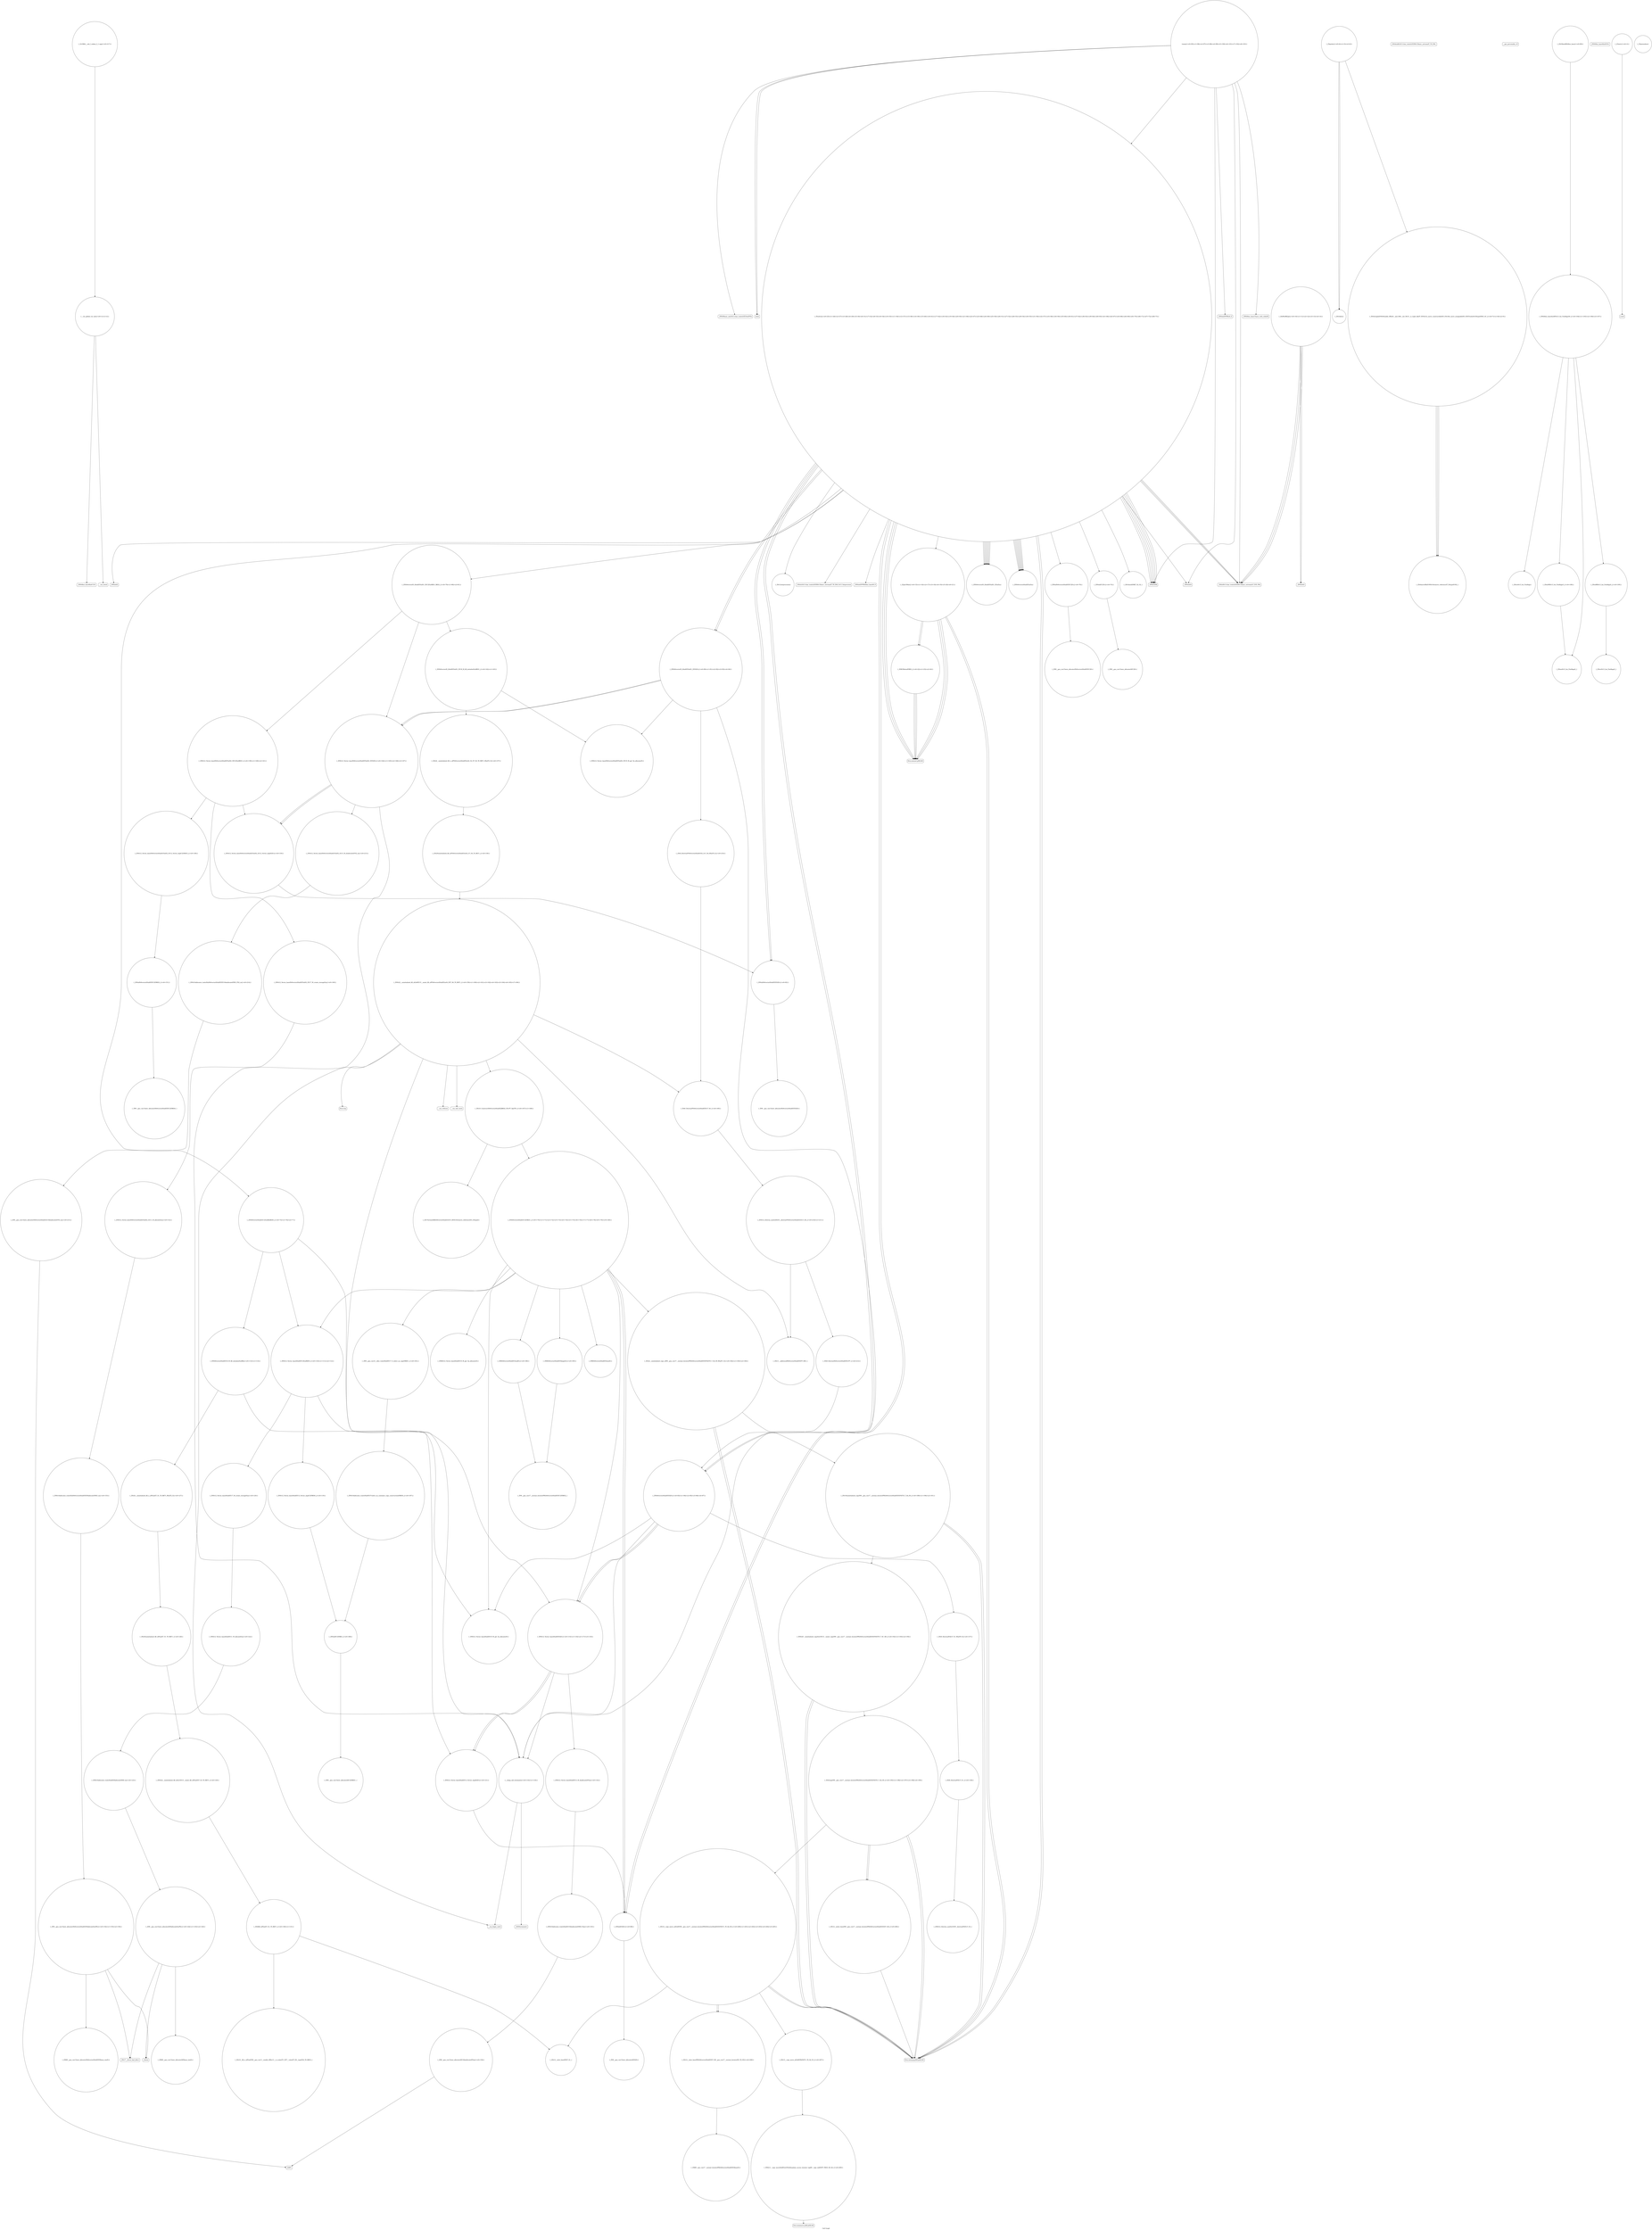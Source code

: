 digraph "Call Graph" {
	label="Call Graph";

	Node0x55937d3ed510 [shape=record,shape=circle,label="{__cxx_global_var_init|{<s0>1|<s1>2}}"];
	Node0x55937d3ed510:s0 -> Node0x55937d3ed590[color=black];
	Node0x55937d3ed510:s1 -> Node0x55937d6acad0[color=black];
	Node0x55937d6b0670 [shape=record,shape=circle,label="{_ZNSaISt6vectorIiSaIiEEEC2ERKS2_|{<s0>151}}"];
	Node0x55937d6b0670:s0 -> Node0x55937d6b06f0[color=black];
	Node0x55937d6accd0 [shape=record,shape=circle,label="{_ZSt3absx}"];
	Node0x55937d6ae1d0 [shape=record,shape=circle,label="{_ZNSt12_Vector_baseISt6vectorIiSaIiEESaIS2_EE19_M_get_Tp_allocatorEv}"];
	Node0x55937d6ad050 [shape=record,shape=Mrecord,label="{llvm.memset.p0i8.i64}"];
	Node0x55937d6ae550 [shape=record,shape=Mrecord,label="{__cxa_end_catch}"];
	Node0x55937d6ad3d0 [shape=record,shape=circle,label="{_ZNSt6vectorIiSaIiEEC2EmRKiRKS0_|{<s0>75|<s1>76|<s2>77}}"];
	Node0x55937d6ad3d0:s0 -> Node0x55937d6af370[color=black];
	Node0x55937d6ad3d0:s1 -> Node0x55937d6af3f0[color=black];
	Node0x55937d6ad3d0:s2 -> Node0x55937d6af470[color=black];
	Node0x55937d6ae8d0 [shape=record,shape=circle,label="{_ZSt22__uninitialized_copy_aIN9__gnu_cxx17__normal_iteratorIPKiSt6vectorIiSaIiEEEEPiiET0_T_SA_S9_RSaIT1_E|{<s0>182|<s1>183|<s2>184}}"];
	Node0x55937d6ae8d0:s0 -> Node0x55937d6ad150[color=black];
	Node0x55937d6ae8d0:s1 -> Node0x55937d6ad150[color=black];
	Node0x55937d6ae8d0:s2 -> Node0x55937d6aeb50[color=black];
	Node0x55937d6ad750 [shape=record,shape=circle,label="{_ZNSt6vectorIS_IiSaIiEESaIS1_EEixEm}"];
	Node0x55937d6aec50 [shape=record,shape=circle,label="{_ZSt4copyIN9__gnu_cxx17__normal_iteratorIPKiSt6vectorIiSaIiEEEEPiET0_T_SA_S9_|{<s0>195|<s1>196|<s2>197|<s3>198|<s4>199}}"];
	Node0x55937d6aec50:s0 -> Node0x55937d6ad150[color=black];
	Node0x55937d6aec50:s1 -> Node0x55937d6aed50[color=black];
	Node0x55937d6aec50:s2 -> Node0x55937d6ad150[color=black];
	Node0x55937d6aec50:s3 -> Node0x55937d6aed50[color=black];
	Node0x55937d6aec50:s4 -> Node0x55937d6aecd0[color=black];
	Node0x55937d6adad0 [shape=record,shape=Mrecord,label="{_ZNSolsEd}"];
	Node0x55937d6aefd0 [shape=record,shape=circle,label="{_ZNK9__gnu_cxx17__normal_iteratorIPKiSt6vectorIiSaIiEEE4baseEv}"];
	Node0x55937d6ade50 [shape=record,shape=Mrecord,label="{_ZSt4endlIcSt11char_traitsIcEERSt13basic_ostreamIT_T0_ES6_}"];
	Node0x55937d6b2b90 [shape=record,shape=circle,label="{_ZSt8_DestroyIPSt6vectorIiSaIiEES2_EvT_S4_RSaIT0_E|{<s0>216}}"];
	Node0x55937d6b2b90:s0 -> Node0x55937d6ae450[color=black];
	Node0x55937d6af1f0 [shape=record,shape=circle,label="{_ZN9__gnu_cxx13new_allocatorIiEC2Ev}"];
	Node0x55937d6af570 [shape=record,shape=circle,label="{_ZNSt12_Vector_baseIiSaIiEE17_M_create_storageEm|{<s0>120}}"];
	Node0x55937d6af570:s0 -> Node0x55937d6af6f0[color=black];
	Node0x55937d6af8f0 [shape=record,shape=Mrecord,label="{_ZSt17__throw_bad_allocv}"];
	Node0x55937d6afc70 [shape=record,shape=circle,label="{_ZSt10__fill_n_aIPimiEN9__gnu_cxx11__enable_ifIXsr11__is_scalarIT1_EE7__valueET_E6__typeES4_T0_RKS3_}"];
	Node0x55937d6afff0 [shape=record,shape=circle,label="{_ZN9__gnu_cxx13new_allocatorIiE10deallocateEPim|{<s0>136}}"];
	Node0x55937d6afff0:s0 -> Node0x55937d6b0070[color=black];
	Node0x55937d6b0370 [shape=record,shape=circle,label="{_ZNSt12_Vector_baseISt6vectorIiSaIiEESaIS2_EEC2EmRKS3_|{<s0>139|<s1>140|<s2>141}}"];
	Node0x55937d6b0370:s0 -> Node0x55937d6b04f0[color=black];
	Node0x55937d6b0370:s1 -> Node0x55937d6b0570[color=black];
	Node0x55937d6b0370:s2 -> Node0x55937d6b05f0[color=black];
	Node0x55937d3ed590 [shape=record,shape=Mrecord,label="{_ZNSt8ios_base4InitC1Ev}"];
	Node0x55937d6b06f0 [shape=record,shape=circle,label="{_ZN9__gnu_cxx13new_allocatorISt6vectorIiSaIiEEEC2ERKS4_}"];
	Node0x55937d6acd50 [shape=record,shape=circle,label="{_ZSt4swapIxENSt9enable_ifIXsr6__and_ISt6__not_ISt15__is_tuple_likeIT_EESt21is_move_constructibleIS3_ESt18is_move_assignableIS3_EEE5valueEvE4typeERS3_SC_|{<s0>7|<s1>8|<s2>9}}"];
	Node0x55937d6acd50:s0 -> Node0x55937d6af2f0[color=black];
	Node0x55937d6acd50:s1 -> Node0x55937d6af2f0[color=black];
	Node0x55937d6acd50:s2 -> Node0x55937d6af2f0[color=black];
	Node0x55937d6ae250 [shape=record,shape=circle,label="{_ZSt20uninitialized_fill_nIPSt6vectorIiSaIiEEmS2_ET_S4_T0_RKT1_|{<s0>158}}"];
	Node0x55937d6ae250:s0 -> Node0x55937d6ae2d0[color=black];
	Node0x55937d6ad0d0 [shape=record,shape=circle,label="{_ZNK3MatmlERKS_|{<s0>22|<s1>23|<s2>24}}"];
	Node0x55937d6ad0d0:s0 -> Node0x55937d6ad050[color=black];
	Node0x55937d6ad0d0:s1 -> Node0x55937d6ad050[color=black];
	Node0x55937d6ad0d0:s2 -> Node0x55937d6ad050[color=black];
	Node0x55937d6ae5d0 [shape=record,shape=Mrecord,label="{llvm.trap}"];
	Node0x55937d6ad450 [shape=record,shape=Mrecord,label="{__gxx_personality_v0}"];
	Node0x55937d6ae950 [shape=record,shape=circle,label="{_ZNKSt6vectorIiSaIiEE5beginEv|{<s0>185}}"];
	Node0x55937d6ae950:s0 -> Node0x55937d6af050[color=black];
	Node0x55937d6ad7d0 [shape=record,shape=circle,label="{_ZNSt6vectorIiSaIiEEixEm}"];
	Node0x55937d6aecd0 [shape=record,shape=circle,label="{_ZSt14__copy_move_a2ILb0EN9__gnu_cxx17__normal_iteratorIPKiSt6vectorIiSaIiEEEEPiET1_T0_SA_S9_|{<s0>200|<s1>201|<s2>202|<s3>203|<s4>204|<s5>205}}"];
	Node0x55937d6aecd0:s0 -> Node0x55937d6ad150[color=black];
	Node0x55937d6aecd0:s1 -> Node0x55937d6aee50[color=black];
	Node0x55937d6aecd0:s2 -> Node0x55937d6ad150[color=black];
	Node0x55937d6aecd0:s3 -> Node0x55937d6aee50[color=black];
	Node0x55937d6aecd0:s4 -> Node0x55937d6afcf0[color=black];
	Node0x55937d6aecd0:s5 -> Node0x55937d6aedd0[color=black];
	Node0x55937d6adb50 [shape=record,shape=circle,label="{_ZNSt6vectorIS_IiSaIiEESaIS1_EED2Ev|{<s0>90|<s1>91|<s2>92|<s3>93|<s4>94}}"];
	Node0x55937d6adb50:s0 -> Node0x55937d6ae1d0[color=black];
	Node0x55937d6adb50:s1 -> Node0x55937d6b2b90[color=black];
	Node0x55937d6adb50:s2 -> Node0x55937d6b0470[color=black];
	Node0x55937d6adb50:s3 -> Node0x55937d6b0470[color=black];
	Node0x55937d6adb50:s4 -> Node0x55937d6afdf0[color=black];
	Node0x55937d6af050 [shape=record,shape=circle,label="{_ZN9__gnu_cxx17__normal_iteratorIPKiSt6vectorIiSaIiEEEC2ERKS2_}"];
	Node0x55937d6aded0 [shape=record,shape=circle,label="{_ZNSt8ios_base4setfESt13_Ios_FmtflagsS0_|{<s0>104|<s1>105|<s2>106|<s3>107}}"];
	Node0x55937d6aded0:s0 -> Node0x55937d6adfd0[color=black];
	Node0x55937d6aded0:s1 -> Node0x55937d6adf50[color=black];
	Node0x55937d6aded0:s2 -> Node0x55937d6ae0d0[color=black];
	Node0x55937d6aded0:s3 -> Node0x55937d6ae050[color=black];
	Node0x55937d6b2c10 [shape=record,shape=circle,label="{_GLOBAL__sub_I_sokian_2_1.cpp|{<s0>217}}"];
	Node0x55937d6b2c10:s0 -> Node0x55937d3ed510[color=black];
	Node0x55937d6af270 [shape=record,shape=circle,label="{_ZN9__gnu_cxx13new_allocatorIiED2Ev}"];
	Node0x55937d6af5f0 [shape=record,shape=circle,label="{_ZNSt12_Vector_baseIiSaIiEE12_Vector_implD2Ev|{<s0>121}}"];
	Node0x55937d6af5f0:s0 -> Node0x55937d6ad6d0[color=black];
	Node0x55937d6af970 [shape=record,shape=Mrecord,label="{_Znwm}"];
	Node0x55937d6afcf0 [shape=record,shape=circle,label="{_ZSt12__niter_baseIPiET_S1_}"];
	Node0x55937d6b0070 [shape=record,shape=Mrecord,label="{_ZdlPv}"];
	Node0x55937d6b03f0 [shape=record,shape=circle,label="{_ZNSt6vectorIS_IiSaIiEESaIS1_EE18_M_fill_initializeEmRKS1_|{<s0>142|<s1>143}}"];
	Node0x55937d6b03f0:s0 -> Node0x55937d6ae1d0[color=black];
	Node0x55937d6b03f0:s1 -> Node0x55937d6ae150[color=black];
	Node0x55937d6aca50 [shape=record,shape=Mrecord,label="{_ZNSt8ios_base4InitD1Ev}"];
	Node0x55937d6b0770 [shape=record,shape=circle,label="{_ZNSt12_Vector_baseISt6vectorIiSaIiEESaIS2_EE11_M_allocateEm|{<s0>152}}"];
	Node0x55937d6b0770:s0 -> Node0x55937d6b07f0[color=black];
	Node0x55937d6acdd0 [shape=record,shape=circle,label="{_ZlsRSoRK2pt|{<s0>10|<s1>11|<s2>12|<s3>13|<s4>14}}"];
	Node0x55937d6acdd0:s0 -> Node0x55937d6ace50[color=black];
	Node0x55937d6acdd0:s1 -> Node0x55937d6aced0[color=black];
	Node0x55937d6acdd0:s2 -> Node0x55937d6ace50[color=black];
	Node0x55937d6acdd0:s3 -> Node0x55937d6aced0[color=black];
	Node0x55937d6acdd0:s4 -> Node0x55937d6ace50[color=black];
	Node0x55937d6ae2d0 [shape=record,shape=circle,label="{_ZNSt22__uninitialized_fill_nILb0EE15__uninit_fill_nIPSt6vectorIiSaIiEEmS4_EET_S6_T0_RKT1_|{<s0>159|<s1>160|<s2>161|<s3>162|<s4>163|<s5>164|<s6>165|<s7>166}}"];
	Node0x55937d6ae2d0:s0 -> Node0x55937d6ae3d0[color=black];
	Node0x55937d6ae2d0:s1 -> Node0x55937d6ae350[color=black];
	Node0x55937d6ae2d0:s2 -> Node0x55937d6afe70[color=black];
	Node0x55937d6ae2d0:s3 -> Node0x55937d6ae450[color=black];
	Node0x55937d6ae2d0:s4 -> Node0x55937d6ae4d0[color=black];
	Node0x55937d6ae2d0:s5 -> Node0x55937d6ae550[color=black];
	Node0x55937d6ae2d0:s6 -> Node0x55937d6ae5d0[color=black];
	Node0x55937d6ae2d0:s7 -> Node0x55937d6afdf0[color=black];
	Node0x55937d6ad150 [shape=record,shape=Mrecord,label="{llvm.memcpy.p0i8.p0i8.i64}"];
	Node0x55937d6ae650 [shape=record,shape=circle,label="{_ZSt7forwardIRKSt6vectorIiSaIiEEEOT_RNSt16remove_referenceIS5_E4typeE}"];
	Node0x55937d6ad4d0 [shape=record,shape=circle,label="{_ZNSaISt6vectorIiSaIiEEEC2Ev|{<s0>78}}"];
	Node0x55937d6ad4d0:s0 -> Node0x55937d6b0270[color=black];
	Node0x55937d6ae9d0 [shape=record,shape=circle,label="{_ZNKSt6vectorIiSaIiEE3endEv|{<s0>186}}"];
	Node0x55937d6ae9d0:s0 -> Node0x55937d6af050[color=black];
	Node0x55937d6ad850 [shape=record,shape=circle,label="{_ZSt3minIiERKT_S2_S2_}"];
	Node0x55937d6aed50 [shape=record,shape=circle,label="{_ZSt12__miter_baseIN9__gnu_cxx17__normal_iteratorIPKiSt6vectorIiSaIiEEEEET_S8_|{<s0>206}}"];
	Node0x55937d6aed50:s0 -> Node0x55937d6ad150[color=black];
	Node0x55937d6adbd0 [shape=record,shape=circle,label="{main|{<s0>95|<s1>96|<s2>97|<s3>98|<s4>99|<s5>100|<s6>101|<s7>102|<s8>103}}"];
	Node0x55937d6adbd0:s0 -> Node0x55937d6adc50[color=black];
	Node0x55937d6adbd0:s1 -> Node0x55937d6adcd0[color=black];
	Node0x55937d6adbd0:s2 -> Node0x55937d6add50[color=black];
	Node0x55937d6adbd0:s3 -> Node0x55937d6ad2d0[color=black];
	Node0x55937d6adbd0:s4 -> Node0x55937d6ad1d0[color=black];
	Node0x55937d6adbd0:s5 -> Node0x55937d6ace50[color=black];
	Node0x55937d6adbd0:s6 -> Node0x55937d6add50[color=black];
	Node0x55937d6adbd0:s7 -> Node0x55937d6adad0[color=black];
	Node0x55937d6adbd0:s8 -> Node0x55937d6addd0[color=black];
	Node0x55937d6af0d0 [shape=record,shape=circle,label="{_ZNSt12_Destroy_auxILb0EE9__destroyIPSt6vectorIiSaIiEEEEvT_S6_|{<s0>210|<s1>211}}"];
	Node0x55937d6af0d0:s0 -> Node0x55937d6ae3d0[color=black];
	Node0x55937d6af0d0:s1 -> Node0x55937d6b2990[color=black];
	Node0x55937d6adf50 [shape=record,shape=circle,label="{_ZStaNRSt13_Ios_FmtflagsS_|{<s0>108}}"];
	Node0x55937d6adf50:s0 -> Node0x55937d6ae0d0[color=black];
	Node0x55937d6af2f0 [shape=record,shape=circle,label="{_ZSt4moveIRxEONSt16remove_referenceIT_E4typeEOS2_}"];
	Node0x55937d6af670 [shape=record,shape=circle,label="{_ZN9__gnu_cxx13new_allocatorIiEC2ERKS1_}"];
	Node0x55937d6af9f0 [shape=record,shape=circle,label="{_ZSt24__uninitialized_fill_n_aIPimiiET_S1_T0_RKT1_RSaIT2_E|{<s0>127}}"];
	Node0x55937d6af9f0:s0 -> Node0x55937d6afaf0[color=black];
	Node0x55937d6afd70 [shape=record,shape=circle,label="{_ZNSt12_Vector_baseIiSaIiEE13_M_deallocateEPim|{<s0>132}}"];
	Node0x55937d6afd70:s0 -> Node0x55937d6aff70[color=black];
	Node0x55937d6b00f0 [shape=record,shape=circle,label="{_ZSt8_DestroyIPiiEvT_S1_RSaIT0_E|{<s0>137}}"];
	Node0x55937d6b00f0:s0 -> Node0x55937d6b0170[color=black];
	Node0x55937d6b0470 [shape=record,shape=circle,label="{_ZNSt12_Vector_baseISt6vectorIiSaIiEESaIS2_EED2Ev|{<s0>144|<s1>145|<s2>146|<s3>147}}"];
	Node0x55937d6b0470:s0 -> Node0x55937d6b2a10[color=black];
	Node0x55937d6b0470:s1 -> Node0x55937d6b05f0[color=black];
	Node0x55937d6b0470:s2 -> Node0x55937d6b05f0[color=black];
	Node0x55937d6b0470:s3 -> Node0x55937d6afdf0[color=black];
	Node0x55937d6acad0 [shape=record,shape=Mrecord,label="{__cxa_atexit}"];
	Node0x55937d6b07f0 [shape=record,shape=circle,label="{_ZNSt16allocator_traitsISaISt6vectorIiSaIiEEEE8allocateERS3_m|{<s0>153}}"];
	Node0x55937d6b07f0:s0 -> Node0x55937d6b0870[color=black];
	Node0x55937d6ace50 [shape=record,shape=Mrecord,label="{_ZStlsISt11char_traitsIcEERSt13basic_ostreamIcT_ES5_PKc}"];
	Node0x55937d6ae350 [shape=record,shape=circle,label="{_ZSt10_ConstructISt6vectorIiSaIiEEJRKS2_EEvPT_DpOT0_|{<s0>167|<s1>168}}"];
	Node0x55937d6ae350:s0 -> Node0x55937d6ae650[color=black];
	Node0x55937d6ae350:s1 -> Node0x55937d6ae6d0[color=black];
	Node0x55937d6ad1d0 [shape=record,shape=circle,label="{_Z5solvei|{<s0>25|<s1>26|<s2>27|<s3>28|<s4>29|<s5>30|<s6>31|<s7>32|<s8>33|<s9>34|<s10>35|<s11>36|<s12>37|<s13>38|<s14>39|<s15>40|<s16>41|<s17>42|<s18>43|<s19>44|<s20>45|<s21>46|<s22>47|<s23>48|<s24>49|<s25>50|<s26>51|<s27>52|<s28>53|<s29>54|<s30>55|<s31>56|<s32>57|<s33>58|<s34>59|<s35>60|<s36>61|<s37>62|<s38>63|<s39>64|<s40>65|<s41>66|<s42>67|<s43>68|<s44>69|<s45>70|<s46>71|<s47>72|<s48>73}}"];
	Node0x55937d6ad1d0:s0 -> Node0x55937d6ace50[color=black];
	Node0x55937d6ad1d0:s1 -> Node0x55937d6ad250[color=black];
	Node0x55937d6ad1d0:s2 -> Node0x55937d6ace50[color=black];
	Node0x55937d6ad1d0:s3 -> Node0x55937d6ad2d0[color=black];
	Node0x55937d6ad1d0:s4 -> Node0x55937d6ad2d0[color=black];
	Node0x55937d6ad1d0:s5 -> Node0x55937d6ad2d0[color=black];
	Node0x55937d6ad1d0:s6 -> Node0x55937d6ad350[color=black];
	Node0x55937d6ad1d0:s7 -> Node0x55937d6ad3d0[color=black];
	Node0x55937d6ad1d0:s8 -> Node0x55937d6ad4d0[color=black];
	Node0x55937d6ad1d0:s9 -> Node0x55937d6ad550[color=black];
	Node0x55937d6ad1d0:s10 -> Node0x55937d6ad5d0[color=black];
	Node0x55937d6ad1d0:s11 -> Node0x55937d6ad650[color=black];
	Node0x55937d6ad1d0:s12 -> Node0x55937d6ad6d0[color=black];
	Node0x55937d6ad1d0:s13 -> Node0x55937d6ad750[color=black];
	Node0x55937d6ad1d0:s14 -> Node0x55937d6ad7d0[color=black];
	Node0x55937d6ad1d0:s15 -> Node0x55937d6ad5d0[color=black];
	Node0x55937d6ad1d0:s16 -> Node0x55937d6ad650[color=black];
	Node0x55937d6ad1d0:s17 -> Node0x55937d6ad6d0[color=black];
	Node0x55937d6ad1d0:s18 -> Node0x55937d6ad2d0[color=black];
	Node0x55937d6ad1d0:s19 -> Node0x55937d6ad2d0[color=black];
	Node0x55937d6ad1d0:s20 -> Node0x55937d6ad2d0[color=black];
	Node0x55937d6ad1d0:s21 -> Node0x55937d6ad750[color=black];
	Node0x55937d6ad1d0:s22 -> Node0x55937d6ad7d0[color=black];
	Node0x55937d6ad1d0:s23 -> Node0x55937d6ad750[color=black];
	Node0x55937d6ad1d0:s24 -> Node0x55937d6ad7d0[color=black];
	Node0x55937d6ad1d0:s25 -> Node0x55937d6adb50[color=black];
	Node0x55937d6ad1d0:s26 -> Node0x55937d6ad750[color=black];
	Node0x55937d6ad1d0:s27 -> Node0x55937d6ad7d0[color=black];
	Node0x55937d6ad1d0:s28 -> Node0x55937d6ad750[color=black];
	Node0x55937d6ad1d0:s29 -> Node0x55937d6ad7d0[color=black];
	Node0x55937d6ad1d0:s30 -> Node0x55937d6ad750[color=black];
	Node0x55937d6ad1d0:s31 -> Node0x55937d6ad7d0[color=black];
	Node0x55937d6ad1d0:s32 -> Node0x55937d6ad850[color=black];
	Node0x55937d6ad1d0:s33 -> Node0x55937d6ad750[color=black];
	Node0x55937d6ad1d0:s34 -> Node0x55937d6ad7d0[color=black];
	Node0x55937d6ad1d0:s35 -> Node0x55937d6ad050[color=black];
	Node0x55937d6ad1d0:s36 -> Node0x55937d6ad050[color=black];
	Node0x55937d6ad1d0:s37 -> Node0x55937d6ad050[color=black];
	Node0x55937d6ad1d0:s38 -> Node0x55937d6ad750[color=black];
	Node0x55937d6ad1d0:s39 -> Node0x55937d6ad7d0[color=black];
	Node0x55937d6ad1d0:s40 -> Node0x55937d6ad150[color=black];
	Node0x55937d6ad1d0:s41 -> Node0x55937d6acfd0[color=black];
	Node0x55937d6ad1d0:s42 -> Node0x55937d6ad150[color=black];
	Node0x55937d6ad1d0:s43 -> Node0x55937d6ad950[color=black];
	Node0x55937d6ad1d0:s44 -> Node0x55937d6ad8d0[color=black];
	Node0x55937d6ad1d0:s45 -> Node0x55937d6ad9d0[color=black];
	Node0x55937d6ad1d0:s46 -> Node0x55937d6adad0[color=black];
	Node0x55937d6ad1d0:s47 -> Node0x55937d6ace50[color=black];
	Node0x55937d6ad1d0:s48 -> Node0x55937d6adb50[color=black];
	Node0x55937d6ae6d0 [shape=record,shape=circle,label="{_ZNSt6vectorIiSaIiEEC2ERKS1_|{<s0>170|<s1>171|<s2>172|<s3>173|<s4>174|<s5>175|<s6>176|<s7>177|<s8>178|<s9>179|<s10>180}}"];
	Node0x55937d6ae6d0:s0 -> Node0x55937d6ae750[color=black];
	Node0x55937d6ae6d0:s1 -> Node0x55937d6ae850[color=black];
	Node0x55937d6ae6d0:s2 -> Node0x55937d6ae7d0[color=black];
	Node0x55937d6ae6d0:s3 -> Node0x55937d6af370[color=black];
	Node0x55937d6ae6d0:s4 -> Node0x55937d6ad6d0[color=black];
	Node0x55937d6ae6d0:s5 -> Node0x55937d6ae950[color=black];
	Node0x55937d6ae6d0:s6 -> Node0x55937d6ae9d0[color=black];
	Node0x55937d6ae6d0:s7 -> Node0x55937d6afa70[color=black];
	Node0x55937d6ae6d0:s8 -> Node0x55937d6ae8d0[color=black];
	Node0x55937d6ae6d0:s9 -> Node0x55937d6ad6d0[color=black];
	Node0x55937d6ae6d0:s10 -> Node0x55937d6af470[color=black];
	Node0x55937d6ad550 [shape=record,shape=circle,label="{_ZNSt6vectorIS_IiSaIiEESaIS1_EEC2EmRKS1_RKS2_|{<s0>79|<s1>80|<s2>81}}"];
	Node0x55937d6ad550:s0 -> Node0x55937d6b0370[color=black];
	Node0x55937d6ad550:s1 -> Node0x55937d6b03f0[color=black];
	Node0x55937d6ad550:s2 -> Node0x55937d6b0470[color=black];
	Node0x55937d6aea50 [shape=record,shape=circle,label="{_ZNSt16allocator_traitsISaIiEE37select_on_container_copy_constructionERKS0_|{<s0>187}}"];
	Node0x55937d6aea50:s0 -> Node0x55937d6aead0[color=black];
	Node0x55937d6ad8d0 [shape=record,shape=Mrecord,label="{_ZStlsIcSt11char_traitsIcEERSt13basic_ostreamIT_T0_ES6_St13_Setprecision}"];
	Node0x55937d6aedd0 [shape=record,shape=circle,label="{_ZSt13__copy_move_aILb0EPKiPiET1_T0_S4_S3_|{<s0>207}}"];
	Node0x55937d6aedd0:s0 -> Node0x55937d6aeed0[color=black];
	Node0x55937d6adc50 [shape=record,shape=Mrecord,label="{_ZNSt8ios_base15sync_with_stdioEb}"];
	Node0x55937d6b2990 [shape=record,shape=circle,label="{_ZSt8_DestroyISt6vectorIiSaIiEEEvPT_|{<s0>212}}"];
	Node0x55937d6b2990:s0 -> Node0x55937d6ad650[color=black];
	Node0x55937d6adfd0 [shape=record,shape=circle,label="{_ZStcoSt13_Ios_Fmtflags}"];
	Node0x55937d6af370 [shape=record,shape=circle,label="{_ZNSt12_Vector_baseIiSaIiEEC2EmRKS0_|{<s0>110|<s1>111|<s2>112}}"];
	Node0x55937d6af370:s0 -> Node0x55937d6af4f0[color=black];
	Node0x55937d6af370:s1 -> Node0x55937d6af570[color=black];
	Node0x55937d6af370:s2 -> Node0x55937d6af5f0[color=black];
	Node0x55937d6af6f0 [shape=record,shape=circle,label="{_ZNSt12_Vector_baseIiSaIiEE11_M_allocateEm|{<s0>122}}"];
	Node0x55937d6af6f0:s0 -> Node0x55937d6af770[color=black];
	Node0x55937d6afa70 [shape=record,shape=circle,label="{_ZNSt12_Vector_baseIiSaIiEE19_M_get_Tp_allocatorEv}"];
	Node0x55937d6afdf0 [shape=record,shape=circle,label="{__clang_call_terminate|{<s0>133|<s1>134}}"];
	Node0x55937d6afdf0:s0 -> Node0x55937d6afe70[color=black];
	Node0x55937d6afdf0:s1 -> Node0x55937d6afef0[color=black];
	Node0x55937d6b0170 [shape=record,shape=circle,label="{_ZSt8_DestroyIPiEvT_S1_|{<s0>138}}"];
	Node0x55937d6b0170:s0 -> Node0x55937d6b01f0[color=black];
	Node0x55937d6b04f0 [shape=record,shape=circle,label="{_ZNSt12_Vector_baseISt6vectorIiSaIiEESaIS2_EE12_Vector_implC2ERKS3_|{<s0>148}}"];
	Node0x55937d6b04f0:s0 -> Node0x55937d6b0670[color=black];
	Node0x55937d6acb50 [shape=record,shape=circle,label="{_Z3nxtv|{<s0>3}}"];
	Node0x55937d6acb50:s0 -> Node0x55937d6acbd0[color=black];
	Node0x55937d6b0870 [shape=record,shape=circle,label="{_ZN9__gnu_cxx13new_allocatorISt6vectorIiSaIiEEE8allocateEmPKv|{<s0>154|<s1>155|<s2>156}}"];
	Node0x55937d6b0870:s0 -> Node0x55937d6b08f0[color=black];
	Node0x55937d6b0870:s1 -> Node0x55937d6af8f0[color=black];
	Node0x55937d6b0870:s2 -> Node0x55937d6af970[color=black];
	Node0x55937d6aced0 [shape=record,shape=Mrecord,label="{_ZNSolsEe}"];
	Node0x55937d6ae3d0 [shape=record,shape=circle,label="{_ZSt11__addressofISt6vectorIiSaIiEEEPT_RS3_}"];
	Node0x55937d6ad250 [shape=record,shape=Mrecord,label="{_ZNSolsEi}"];
	Node0x55937d6ae750 [shape=record,shape=circle,label="{_ZNKSt6vectorIiSaIiEE4sizeEv}"];
	Node0x55937d6ad5d0 [shape=record,shape=circle,label="{_ZNSaISt6vectorIiSaIiEEED2Ev|{<s0>82}}"];
	Node0x55937d6ad5d0:s0 -> Node0x55937d6b02f0[color=black];
	Node0x55937d6aead0 [shape=record,shape=circle,label="{_ZNSaIiEC2ERKS_|{<s0>188}}"];
	Node0x55937d6aead0:s0 -> Node0x55937d6af670[color=black];
	Node0x55937d6ad950 [shape=record,shape=circle,label="{_ZSt12setprecisioni}"];
	Node0x55937d6aee50 [shape=record,shape=circle,label="{_ZSt12__niter_baseIPKiSt6vectorIiSaIiEEET_N9__gnu_cxx17__normal_iteratorIS5_T0_EE|{<s0>208}}"];
	Node0x55937d6aee50:s0 -> Node0x55937d6aefd0[color=black];
	Node0x55937d6adcd0 [shape=record,shape=Mrecord,label="{_ZNSt9basic_iosIcSt11char_traitsIcEE3tieEPSo}"];
	Node0x55937d6b2a10 [shape=record,shape=circle,label="{_ZNSt12_Vector_baseISt6vectorIiSaIiEESaIS2_EE13_M_deallocateEPS2_m|{<s0>213}}"];
	Node0x55937d6b2a10:s0 -> Node0x55937d6b2a90[color=black];
	Node0x55937d6ae050 [shape=record,shape=circle,label="{_ZStoRRSt13_Ios_FmtflagsS_|{<s0>109}}"];
	Node0x55937d6ae050:s0 -> Node0x55937d6af170[color=black];
	Node0x55937d6af3f0 [shape=record,shape=circle,label="{_ZNSt6vectorIiSaIiEE18_M_fill_initializeEmRKi|{<s0>113|<s1>114}}"];
	Node0x55937d6af3f0:s0 -> Node0x55937d6afa70[color=black];
	Node0x55937d6af3f0:s1 -> Node0x55937d6af9f0[color=black];
	Node0x55937d6af770 [shape=record,shape=circle,label="{_ZNSt16allocator_traitsISaIiEE8allocateERS0_m|{<s0>123}}"];
	Node0x55937d6af770:s0 -> Node0x55937d6af7f0[color=black];
	Node0x55937d6afaf0 [shape=record,shape=circle,label="{_ZSt20uninitialized_fill_nIPimiET_S1_T0_RKT1_|{<s0>128}}"];
	Node0x55937d6afaf0:s0 -> Node0x55937d6afb70[color=black];
	Node0x55937d6afe70 [shape=record,shape=Mrecord,label="{__cxa_begin_catch}"];
	Node0x55937d6b01f0 [shape=record,shape=circle,label="{_ZNSt12_Destroy_auxILb1EE9__destroyIPiEEvT_S3_}"];
	Node0x55937d6b0570 [shape=record,shape=circle,label="{_ZNSt12_Vector_baseISt6vectorIiSaIiEESaIS2_EE17_M_create_storageEm|{<s0>149}}"];
	Node0x55937d6b0570:s0 -> Node0x55937d6b0770[color=black];
	Node0x55937d6acbd0 [shape=record,shape=Mrecord,label="{scanf}"];
	Node0x55937d6b08f0 [shape=record,shape=circle,label="{_ZNK9__gnu_cxx13new_allocatorISt6vectorIiSaIiEEE8max_sizeEv}"];
	Node0x55937d6acf50 [shape=record,shape=circle,label="{_Z5pwmodxxx}"];
	Node0x55937d6ae450 [shape=record,shape=circle,label="{_ZSt8_DestroyIPSt6vectorIiSaIiEEEvT_S4_|{<s0>169}}"];
	Node0x55937d6ae450:s0 -> Node0x55937d6af0d0[color=black];
	Node0x55937d6ad2d0 [shape=record,shape=Mrecord,label="{_ZNSirsERi}"];
	Node0x55937d6ae7d0 [shape=record,shape=circle,label="{_ZN9__gnu_cxx14__alloc_traitsISaIiEE17_S_select_on_copyERKS1_|{<s0>181}}"];
	Node0x55937d6ae7d0:s0 -> Node0x55937d6aea50[color=black];
	Node0x55937d6ad650 [shape=record,shape=circle,label="{_ZNSt6vectorIiSaIiEED2Ev|{<s0>83|<s1>84|<s2>85|<s3>86|<s4>87}}"];
	Node0x55937d6ad650:s0 -> Node0x55937d6afa70[color=black];
	Node0x55937d6ad650:s1 -> Node0x55937d6b00f0[color=black];
	Node0x55937d6ad650:s2 -> Node0x55937d6af470[color=black];
	Node0x55937d6ad650:s3 -> Node0x55937d6af470[color=black];
	Node0x55937d6ad650:s4 -> Node0x55937d6afdf0[color=black];
	Node0x55937d6aeb50 [shape=record,shape=circle,label="{_ZSt18uninitialized_copyIN9__gnu_cxx17__normal_iteratorIPKiSt6vectorIiSaIiEEEEPiET0_T_SA_S9_|{<s0>189|<s1>190|<s2>191}}"];
	Node0x55937d6aeb50:s0 -> Node0x55937d6ad150[color=black];
	Node0x55937d6aeb50:s1 -> Node0x55937d6ad150[color=black];
	Node0x55937d6aeb50:s2 -> Node0x55937d6aebd0[color=black];
	Node0x55937d6ad9d0 [shape=record,shape=Mrecord,label="{_ZNSolsEPFRSt8ios_baseS0_E}"];
	Node0x55937d6aeed0 [shape=record,shape=circle,label="{_ZNSt11__copy_moveILb0ELb1ESt26random_access_iterator_tagE8__copy_mIiEEPT_PKS3_S6_S4_|{<s0>209}}"];
	Node0x55937d6aeed0:s0 -> Node0x55937d6aef50[color=black];
	Node0x55937d6add50 [shape=record,shape=Mrecord,label="{clock}"];
	Node0x55937d6b2a90 [shape=record,shape=circle,label="{_ZNSt16allocator_traitsISaISt6vectorIiSaIiEEEE10deallocateERS3_PS2_m|{<s0>214}}"];
	Node0x55937d6b2a90:s0 -> Node0x55937d6b2b10[color=black];
	Node0x55937d6ae0d0 [shape=record,shape=circle,label="{_ZStanSt13_Ios_FmtflagsS_}"];
	Node0x55937d6af470 [shape=record,shape=circle,label="{_ZNSt12_Vector_baseIiSaIiEED2Ev|{<s0>115|<s1>116|<s2>117|<s3>118}}"];
	Node0x55937d6af470:s0 -> Node0x55937d6afd70[color=black];
	Node0x55937d6af470:s1 -> Node0x55937d6af5f0[color=black];
	Node0x55937d6af470:s2 -> Node0x55937d6af5f0[color=black];
	Node0x55937d6af470:s3 -> Node0x55937d6afdf0[color=black];
	Node0x55937d6af7f0 [shape=record,shape=circle,label="{_ZN9__gnu_cxx13new_allocatorIiE8allocateEmPKv|{<s0>124|<s1>125|<s2>126}}"];
	Node0x55937d6af7f0:s0 -> Node0x55937d6af870[color=black];
	Node0x55937d6af7f0:s1 -> Node0x55937d6af8f0[color=black];
	Node0x55937d6af7f0:s2 -> Node0x55937d6af970[color=black];
	Node0x55937d6afb70 [shape=record,shape=circle,label="{_ZNSt22__uninitialized_fill_nILb1EE15__uninit_fill_nIPimiEET_S3_T0_RKT1_|{<s0>129}}"];
	Node0x55937d6afb70:s0 -> Node0x55937d6afbf0[color=black];
	Node0x55937d6afef0 [shape=record,shape=Mrecord,label="{_ZSt9terminatev}"];
	Node0x55937d6b0270 [shape=record,shape=circle,label="{_ZN9__gnu_cxx13new_allocatorISt6vectorIiSaIiEEEC2Ev}"];
	Node0x55937d6b05f0 [shape=record,shape=circle,label="{_ZNSt12_Vector_baseISt6vectorIiSaIiEESaIS2_EE12_Vector_implD2Ev|{<s0>150}}"];
	Node0x55937d6b05f0:s0 -> Node0x55937d6ad5d0[color=black];
	Node0x55937d6acc50 [shape=record,shape=circle,label="{_Z3gcdxx|{<s0>4|<s1>5|<s2>6}}"];
	Node0x55937d6acc50:s0 -> Node0x55937d6accd0[color=black];
	Node0x55937d6acc50:s1 -> Node0x55937d6accd0[color=black];
	Node0x55937d6acc50:s2 -> Node0x55937d6acd50[color=black];
	Node0x55937d6ae150 [shape=record,shape=circle,label="{_ZSt24__uninitialized_fill_n_aIPSt6vectorIiSaIiEEmS2_S2_ET_S4_T0_RKT1_RSaIT2_E|{<s0>157}}"];
	Node0x55937d6ae150:s0 -> Node0x55937d6ae250[color=black];
	Node0x55937d6acfd0 [shape=record,shape=circle,label="{_Z2pw3Mati|{<s0>15|<s1>16|<s2>17|<s3>18|<s4>19|<s5>20|<s6>21}}"];
	Node0x55937d6acfd0:s0 -> Node0x55937d6ad050[color=black];
	Node0x55937d6acfd0:s1 -> Node0x55937d6ad050[color=black];
	Node0x55937d6acfd0:s2 -> Node0x55937d6ad050[color=black];
	Node0x55937d6acfd0:s3 -> Node0x55937d6ad0d0[color=black];
	Node0x55937d6acfd0:s4 -> Node0x55937d6ad150[color=black];
	Node0x55937d6acfd0:s5 -> Node0x55937d6ad0d0[color=black];
	Node0x55937d6acfd0:s6 -> Node0x55937d6ad150[color=black];
	Node0x55937d6ae4d0 [shape=record,shape=Mrecord,label="{__cxa_rethrow}"];
	Node0x55937d6ad350 [shape=record,shape=circle,label="{_ZNSaIiEC2Ev|{<s0>74}}"];
	Node0x55937d6ad350:s0 -> Node0x55937d6af1f0[color=black];
	Node0x55937d6ae850 [shape=record,shape=circle,label="{_ZNKSt12_Vector_baseIiSaIiEE19_M_get_Tp_allocatorEv}"];
	Node0x55937d6ad6d0 [shape=record,shape=circle,label="{_ZNSaIiED2Ev|{<s0>88}}"];
	Node0x55937d6ad6d0:s0 -> Node0x55937d6af270[color=black];
	Node0x55937d6aebd0 [shape=record,shape=circle,label="{_ZNSt20__uninitialized_copyILb1EE13__uninit_copyIN9__gnu_cxx17__normal_iteratorIPKiSt6vectorIiSaIiEEEEPiEET0_T_SC_SB_|{<s0>192|<s1>193|<s2>194}}"];
	Node0x55937d6aebd0:s0 -> Node0x55937d6ad150[color=black];
	Node0x55937d6aebd0:s1 -> Node0x55937d6ad150[color=black];
	Node0x55937d6aebd0:s2 -> Node0x55937d6aec50[color=black];
	Node0x55937d6ada50 [shape=record,shape=circle,label="{_ZSt5fixedRSt8ios_base|{<s0>89}}"];
	Node0x55937d6ada50:s0 -> Node0x55937d6aded0[color=black];
	Node0x55937d6aef50 [shape=record,shape=Mrecord,label="{llvm.memmove.p0i8.p0i8.i64}"];
	Node0x55937d6addd0 [shape=record,shape=Mrecord,label="{_ZNSolsEPFRSoS_E}"];
	Node0x55937d6b2b10 [shape=record,shape=circle,label="{_ZN9__gnu_cxx13new_allocatorISt6vectorIiSaIiEEE10deallocateEPS3_m|{<s0>215}}"];
	Node0x55937d6b2b10:s0 -> Node0x55937d6b0070[color=black];
	Node0x55937d6af170 [shape=record,shape=circle,label="{_ZStorSt13_Ios_FmtflagsS_}"];
	Node0x55937d6af4f0 [shape=record,shape=circle,label="{_ZNSt12_Vector_baseIiSaIiEE12_Vector_implC2ERKS0_|{<s0>119}}"];
	Node0x55937d6af4f0:s0 -> Node0x55937d6aead0[color=black];
	Node0x55937d6af870 [shape=record,shape=circle,label="{_ZNK9__gnu_cxx13new_allocatorIiE8max_sizeEv}"];
	Node0x55937d6afbf0 [shape=record,shape=circle,label="{_ZSt6fill_nIPimiET_S1_T0_RKT1_|{<s0>130|<s1>131}}"];
	Node0x55937d6afbf0:s0 -> Node0x55937d6afcf0[color=black];
	Node0x55937d6afbf0:s1 -> Node0x55937d6afc70[color=black];
	Node0x55937d6aff70 [shape=record,shape=circle,label="{_ZNSt16allocator_traitsISaIiEE10deallocateERS0_Pim|{<s0>135}}"];
	Node0x55937d6aff70:s0 -> Node0x55937d6afff0[color=black];
	Node0x55937d6b02f0 [shape=record,shape=circle,label="{_ZN9__gnu_cxx13new_allocatorISt6vectorIiSaIiEEED2Ev}"];
}
